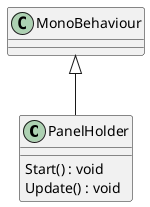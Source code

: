 @startuml
class PanelHolder {
    Start() : void
    Update() : void
}
MonoBehaviour <|-- PanelHolder
@enduml
